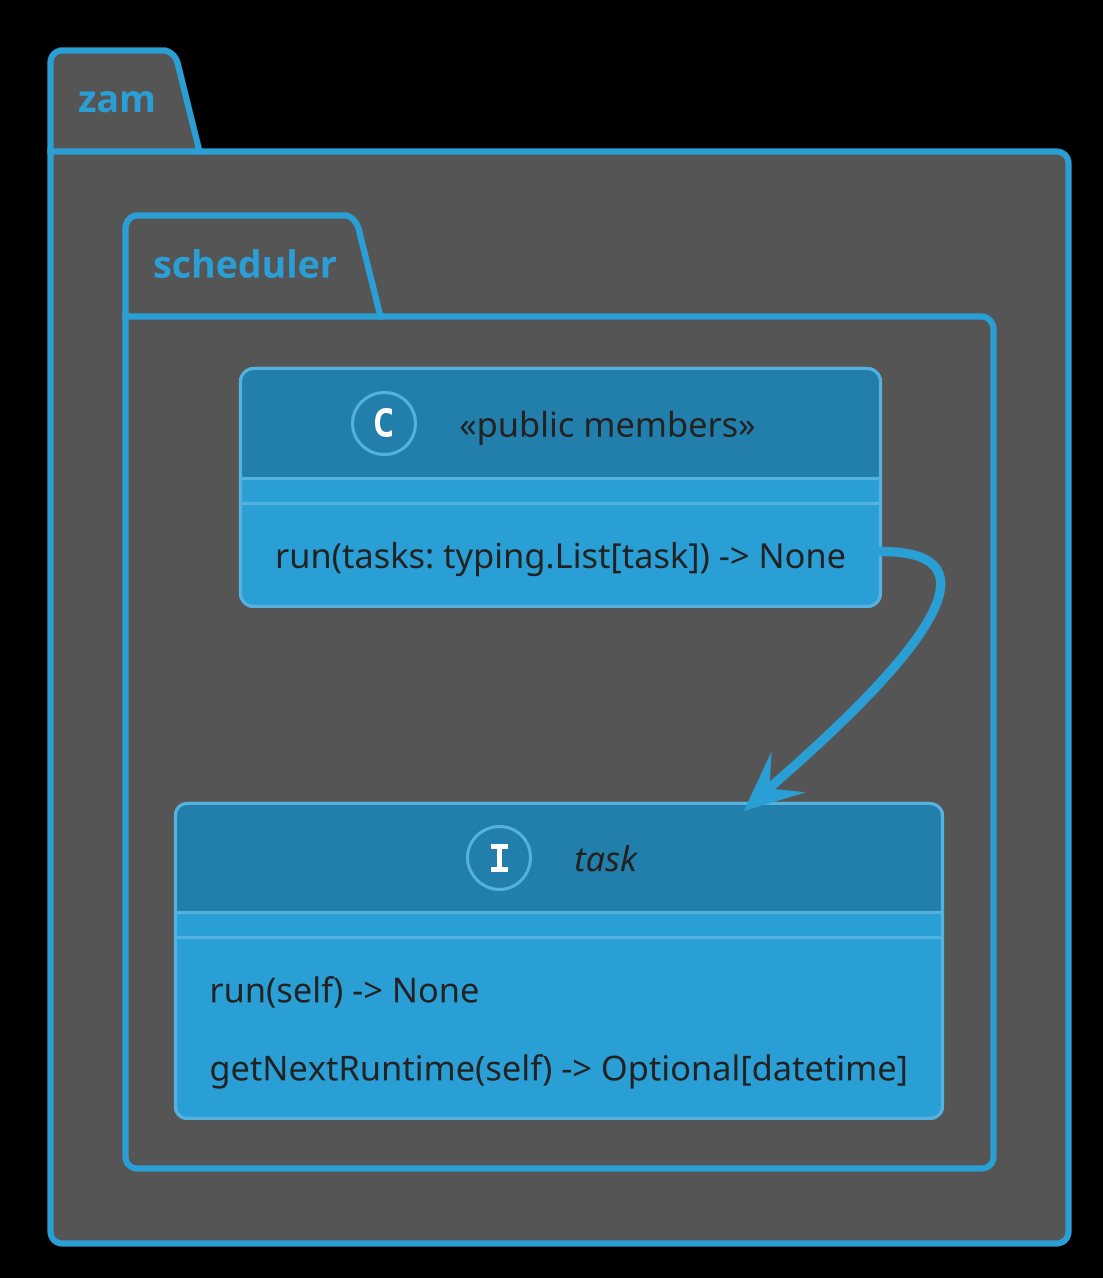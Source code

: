 @startuml
!theme cyborg
skinparam backgroundColor black
skinparam dpi 300

package "zam" {
	package "scheduler" {
		interface task {
			run(self) -> None
			getNextRuntime(self) -> Optional[datetime]
		}

		' TODO issue#19: is there a better way of doing this?
		class "<<public members>>" {
			run(tasks: typing.List[task]) -> None
		}

		"<<public members>>::run" --> task
	}
}
@enduml
